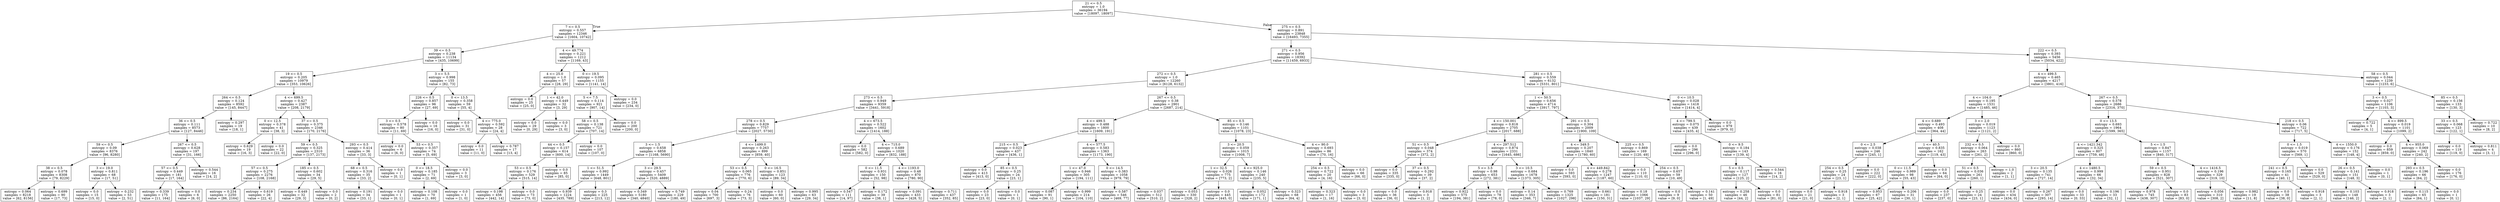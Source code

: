 digraph Tree {
node [shape=box] ;
0 [label="21 <= 0.5\nentropy = 1.0\nsamples = 36194\nvalue = [18097, 18097]"] ;
1 [label="7 <= 0.5\nentropy = 0.557\nsamples = 12346\nvalue = [1604, 10742]"] ;
0 -> 1 [labeldistance=2.5, labelangle=45, headlabel="True"] ;
2 [label="39 <= 0.5\nentropy = 0.238\nsamples = 11134\nvalue = [435, 10699]"] ;
1 -> 2 ;
3 [label="19 <= 0.5\nentropy = 0.205\nsamples = 10979\nvalue = [353, 10626]"] ;
2 -> 3 ;
4 [label="264 <= 0.5\nentropy = 0.124\nsamples = 8592\nvalue = [145, 8447]"] ;
3 -> 4 ;
5 [label="36 <= 0.5\nentropy = 0.111\nsamples = 8573\nvalue = [127, 8446]"] ;
4 -> 5 ;
6 [label="59 <= 0.5\nentropy = 0.09\nsamples = 8376\nvalue = [96, 8280]"] ;
5 -> 6 ;
7 [label="38 <= 0.5\nentropy = 0.078\nsamples = 8308\nvalue = [79, 8229]"] ;
6 -> 7 ;
8 [label="entropy = 0.064\nsamples = 8218\nvalue = [62, 8156]"] ;
7 -> 8 ;
9 [label="entropy = 0.699\nsamples = 90\nvalue = [17, 73]"] ;
7 -> 9 ;
10 [label="3 <= 19.0\nentropy = 0.811\nsamples = 68\nvalue = [17, 51]"] ;
6 -> 10 ;
11 [label="entropy = 0.0\nsamples = 15\nvalue = [15, 0]"] ;
10 -> 11 ;
12 [label="entropy = 0.232\nsamples = 53\nvalue = [2, 51]"] ;
10 -> 12 ;
13 [label="267 <= 0.5\nentropy = 0.628\nsamples = 197\nvalue = [31, 166]"] ;
5 -> 13 ;
14 [label="57 <= 0.5\nentropy = 0.449\nsamples = 181\nvalue = [17, 164]"] ;
13 -> 14 ;
15 [label="entropy = 0.339\nsamples = 175\nvalue = [11, 164]"] ;
14 -> 15 ;
16 [label="entropy = 0.0\nsamples = 6\nvalue = [6, 0]"] ;
14 -> 16 ;
17 [label="entropy = 0.544\nsamples = 16\nvalue = [14, 2]"] ;
13 -> 17 ;
18 [label="entropy = 0.297\nsamples = 19\nvalue = [18, 1]"] ;
4 -> 18 ;
19 [label="4 <= 699.5\nentropy = 0.427\nsamples = 2387\nvalue = [208, 2179]"] ;
3 -> 19 ;
20 [label="0 <= 12.5\nentropy = 0.378\nsamples = 41\nvalue = [38, 3]"] ;
19 -> 20 ;
21 [label="entropy = 0.629\nsamples = 19\nvalue = [16, 3]"] ;
20 -> 21 ;
22 [label="entropy = 0.0\nsamples = 22\nvalue = [22, 0]"] ;
20 -> 22 ;
23 [label="37 <= 0.5\nentropy = 0.375\nsamples = 2346\nvalue = [170, 2176]"] ;
19 -> 23 ;
24 [label="59 <= 0.5\nentropy = 0.325\nsamples = 2310\nvalue = [137, 2173]"] ;
23 -> 24 ;
25 [label="57 <= 0.5\nentropy = 0.275\nsamples = 2276\nvalue = [108, 2168]"] ;
24 -> 25 ;
26 [label="entropy = 0.234\nsamples = 2250\nvalue = [86, 2164]"] ;
25 -> 26 ;
27 [label="entropy = 0.619\nsamples = 26\nvalue = [22, 4]"] ;
25 -> 27 ;
28 [label="185 <= 0.5\nentropy = 0.602\nsamples = 34\nvalue = [29, 5]"] ;
24 -> 28 ;
29 [label="entropy = 0.449\nsamples = 32\nvalue = [29, 3]"] ;
28 -> 29 ;
30 [label="entropy = 0.0\nsamples = 2\nvalue = [0, 2]"] ;
28 -> 30 ;
31 [label="293 <= 0.5\nentropy = 0.414\nsamples = 36\nvalue = [33, 3]"] ;
23 -> 31 ;
32 [label="68 <= 0.5\nentropy = 0.316\nsamples = 35\nvalue = [33, 2]"] ;
31 -> 32 ;
33 [label="entropy = 0.191\nsamples = 34\nvalue = [33, 1]"] ;
32 -> 33 ;
34 [label="entropy = 0.0\nsamples = 1\nvalue = [0, 1]"] ;
32 -> 34 ;
35 [label="entropy = 0.0\nsamples = 1\nvalue = [0, 1]"] ;
31 -> 35 ;
36 [label="3 <= 5.5\nentropy = 0.998\nsamples = 155\nvalue = [82, 73]"] ;
2 -> 36 ;
37 [label="226 <= 0.5\nentropy = 0.857\nsamples = 96\nvalue = [27, 69]"] ;
36 -> 37 ;
38 [label="3 <= 0.5\nentropy = 0.578\nsamples = 80\nvalue = [11, 69]"] ;
37 -> 38 ;
39 [label="entropy = 0.0\nsamples = 6\nvalue = [6, 0]"] ;
38 -> 39 ;
40 [label="53 <= 0.5\nentropy = 0.357\nsamples = 74\nvalue = [5, 69]"] ;
38 -> 40 ;
41 [label="0 <= 18.5\nentropy = 0.185\nsamples = 71\nvalue = [2, 69]"] ;
40 -> 41 ;
42 [label="entropy = 0.108\nsamples = 70\nvalue = [1, 69]"] ;
41 -> 42 ;
43 [label="entropy = 0.0\nsamples = 1\nvalue = [1, 0]"] ;
41 -> 43 ;
44 [label="entropy = 0.0\nsamples = 3\nvalue = [3, 0]"] ;
40 -> 44 ;
45 [label="entropy = 0.0\nsamples = 16\nvalue = [16, 0]"] ;
37 -> 45 ;
46 [label="0 <= 13.5\nentropy = 0.358\nsamples = 59\nvalue = [55, 4]"] ;
36 -> 46 ;
47 [label="entropy = 0.0\nsamples = 31\nvalue = [31, 0]"] ;
46 -> 47 ;
48 [label="4 <= 775.0\nentropy = 0.592\nsamples = 28\nvalue = [24, 4]"] ;
46 -> 48 ;
49 [label="entropy = 0.0\nsamples = 11\nvalue = [11, 0]"] ;
48 -> 49 ;
50 [label="entropy = 0.787\nsamples = 17\nvalue = [13, 4]"] ;
48 -> 50 ;
51 [label="4 <= 49.774\nentropy = 0.221\nsamples = 1212\nvalue = [1169, 43]"] ;
1 -> 51 ;
52 [label="4 <= 25.0\nentropy = 1.0\nsamples = 57\nvalue = [28, 29]"] ;
51 -> 52 ;
53 [label="entropy = 0.0\nsamples = 25\nvalue = [25, 0]"] ;
52 -> 53 ;
54 [label="1 <= 42.0\nentropy = 0.449\nsamples = 32\nvalue = [3, 29]"] ;
52 -> 54 ;
55 [label="entropy = 0.0\nsamples = 29\nvalue = [0, 29]"] ;
54 -> 55 ;
56 [label="entropy = 0.0\nsamples = 3\nvalue = [3, 0]"] ;
54 -> 56 ;
57 [label="0 <= 19.5\nentropy = 0.095\nsamples = 1155\nvalue = [1141, 14]"] ;
51 -> 57 ;
58 [label="5 <= 7.5\nentropy = 0.114\nsamples = 921\nvalue = [907, 14]"] ;
57 -> 58 ;
59 [label="58 <= 0.5\nentropy = 0.138\nsamples = 721\nvalue = [707, 14]"] ;
58 -> 59 ;
60 [label="44 <= 0.5\nentropy = 0.157\nsamples = 614\nvalue = [600, 14]"] ;
59 -> 60 ;
61 [label="53 <= 0.5\nentropy = 0.176\nsamples = 529\nvalue = [515, 14]"] ;
60 -> 61 ;
62 [label="entropy = 0.198\nsamples = 456\nvalue = [442, 14]"] ;
61 -> 62 ;
63 [label="entropy = 0.0\nsamples = 73\nvalue = [73, 0]"] ;
61 -> 63 ;
64 [label="entropy = 0.0\nsamples = 85\nvalue = [85, 0]"] ;
60 -> 64 ;
65 [label="entropy = 0.0\nsamples = 107\nvalue = [107, 0]"] ;
59 -> 65 ;
66 [label="entropy = 0.0\nsamples = 200\nvalue = [200, 0]"] ;
58 -> 66 ;
67 [label="entropy = 0.0\nsamples = 234\nvalue = [234, 0]"] ;
57 -> 67 ;
68 [label="275 <= 0.5\nentropy = 0.891\nsamples = 23848\nvalue = [16493, 7355]"] ;
0 -> 68 [labeldistance=2.5, labelangle=-45, headlabel="False"] ;
69 [label="271 <= 0.5\nentropy = 0.956\nsamples = 18392\nvalue = [11459, 6933]"] ;
68 -> 69 ;
70 [label="272 <= 0.5\nentropy = 1.0\nsamples = 12260\nvalue = [6128, 6132]"] ;
69 -> 70 ;
71 [label="273 <= 0.5\nentropy = 0.949\nsamples = 9359\nvalue = [3441, 5918]"] ;
70 -> 71 ;
72 [label="278 <= 0.5\nentropy = 0.829\nsamples = 7757\nvalue = [2027, 5730]"] ;
71 -> 72 ;
73 [label="3 <= 1.5\nentropy = 0.658\nsamples = 6858\nvalue = [1168, 5690]"] ;
72 -> 73 ;
74 [label="1 <= 51.5\nentropy = 0.992\nsamples = 1449\nvalue = [648, 801]"] ;
73 -> 74 ;
75 [label="entropy = 0.939\nsamples = 1224\nvalue = [435, 789]"] ;
74 -> 75 ;
76 [label="entropy = 0.3\nsamples = 225\nvalue = [213, 12]"] ;
74 -> 76 ;
77 [label="3 <= 29.5\nentropy = 0.457\nsamples = 5409\nvalue = [520, 4889]"] ;
73 -> 77 ;
78 [label="entropy = 0.349\nsamples = 5180\nvalue = [340, 4840]"] ;
77 -> 78 ;
79 [label="entropy = 0.749\nsamples = 229\nvalue = [180, 49]"] ;
77 -> 79 ;
80 [label="4 <= 1499.0\nentropy = 0.263\nsamples = 899\nvalue = [859, 40]"] ;
72 -> 80 ;
81 [label="53 <= 0.5\nentropy = 0.065\nsamples = 776\nvalue = [770, 6]"] ;
80 -> 81 ;
82 [label="entropy = 0.04\nsamples = 700\nvalue = [697, 3]"] ;
81 -> 82 ;
83 [label="entropy = 0.24\nsamples = 76\nvalue = [73, 3]"] ;
81 -> 83 ;
84 [label="0 <= 16.5\nentropy = 0.851\nsamples = 123\nvalue = [89, 34]"] ;
80 -> 84 ;
85 [label="entropy = 0.0\nsamples = 60\nvalue = [60, 0]"] ;
84 -> 85 ;
86 [label="entropy = 0.995\nsamples = 63\nvalue = [29, 34]"] ;
84 -> 86 ;
87 [label="4 <= 673.5\nentropy = 0.522\nsamples = 1602\nvalue = [1414, 188]"] ;
71 -> 87 ;
88 [label="entropy = 0.0\nsamples = 582\nvalue = [582, 0]"] ;
87 -> 88 ;
89 [label="4 <= 715.0\nentropy = 0.689\nsamples = 1020\nvalue = [832, 188]"] ;
87 -> 89 ;
90 [label="0 <= 11.5\nentropy = 0.931\nsamples = 150\nvalue = [52, 98]"] ;
89 -> 90 ;
91 [label="entropy = 0.547\nsamples = 111\nvalue = [14, 97]"] ;
90 -> 91 ;
92 [label="entropy = 0.172\nsamples = 39\nvalue = [38, 1]"] ;
90 -> 92 ;
93 [label="4 <= 1193.0\nentropy = 0.48\nsamples = 870\nvalue = [780, 90]"] ;
89 -> 93 ;
94 [label="entropy = 0.091\nsamples = 433\nvalue = [428, 5]"] ;
93 -> 94 ;
95 [label="entropy = 0.711\nsamples = 437\nvalue = [352, 85]"] ;
93 -> 95 ;
96 [label="267 <= 0.5\nentropy = 0.38\nsamples = 2901\nvalue = [2687, 214]"] ;
70 -> 96 ;
97 [label="4 <= 499.5\nentropy = 0.488\nsamples = 1800\nvalue = [1609, 191]"] ;
96 -> 97 ;
98 [label="215 <= 0.5\nentropy = 0.023\nsamples = 437\nvalue = [436, 1]"] ;
97 -> 98 ;
99 [label="entropy = 0.0\nsamples = 413\nvalue = [413, 0]"] ;
98 -> 99 ;
100 [label="85 <= 0.5\nentropy = 0.25\nsamples = 24\nvalue = [23, 1]"] ;
98 -> 100 ;
101 [label="entropy = 0.0\nsamples = 23\nvalue = [23, 0]"] ;
100 -> 101 ;
102 [label="entropy = 0.0\nsamples = 1\nvalue = [0, 1]"] ;
100 -> 102 ;
103 [label="4 <= 577.5\nentropy = 0.583\nsamples = 1363\nvalue = [1173, 190]"] ;
97 -> 103 ;
104 [label="1 <= 47.0\nentropy = 0.946\nsamples = 305\nvalue = [194, 111]"] ;
103 -> 104 ;
105 [label="entropy = 0.087\nsamples = 91\nvalue = [90, 1]"] ;
104 -> 105 ;
106 [label="entropy = 0.999\nsamples = 214\nvalue = [104, 110]"] ;
104 -> 106 ;
107 [label="0 <= 14.5\nentropy = 0.383\nsamples = 1058\nvalue = [979, 79]"] ;
103 -> 107 ;
108 [label="entropy = 0.587\nsamples = 546\nvalue = [469, 77]"] ;
107 -> 108 ;
109 [label="entropy = 0.037\nsamples = 512\nvalue = [510, 2]"] ;
107 -> 109 ;
110 [label="85 <= 0.5\nentropy = 0.146\nsamples = 1101\nvalue = [1078, 23]"] ;
96 -> 110 ;
111 [label="3 <= 20.5\nentropy = 0.059\nsamples = 1015\nvalue = [1008, 7]"] ;
110 -> 111 ;
112 [label="1 <= 32.5\nentropy = 0.026\nsamples = 775\nvalue = [773, 2]"] ;
111 -> 112 ;
113 [label="entropy = 0.053\nsamples = 330\nvalue = [328, 2]"] ;
112 -> 113 ;
114 [label="entropy = 0.0\nsamples = 445\nvalue = [445, 0]"] ;
112 -> 114 ;
115 [label="4 <= 925.0\nentropy = 0.146\nsamples = 240\nvalue = [235, 5]"] ;
111 -> 115 ;
116 [label="entropy = 0.052\nsamples = 172\nvalue = [171, 1]"] ;
115 -> 116 ;
117 [label="entropy = 0.323\nsamples = 68\nvalue = [64, 4]"] ;
115 -> 117 ;
118 [label="4 <= 90.0\nentropy = 0.693\nsamples = 86\nvalue = [70, 16]"] ;
110 -> 118 ;
119 [label="254 <= 0.5\nentropy = 0.722\nsamples = 20\nvalue = [4, 16]"] ;
118 -> 119 ;
120 [label="entropy = 0.323\nsamples = 17\nvalue = [1, 16]"] ;
119 -> 120 ;
121 [label="entropy = 0.0\nsamples = 3\nvalue = [3, 0]"] ;
119 -> 121 ;
122 [label="entropy = 0.0\nsamples = 66\nvalue = [66, 0]"] ;
118 -> 122 ;
123 [label="281 <= 0.5\nentropy = 0.559\nsamples = 6132\nvalue = [5331, 801]"] ;
69 -> 123 ;
124 [label="1 <= 50.5\nentropy = 0.656\nsamples = 4714\nvalue = [3917, 797]"] ;
123 -> 124 ;
125 [label="4 <= 150.001\nentropy = 0.818\nsamples = 2705\nvalue = [2017, 688]"] ;
124 -> 125 ;
126 [label="51 <= 0.5\nentropy = 0.048\nsamples = 374\nvalue = [372, 2]"] ;
125 -> 126 ;
127 [label="entropy = 0.0\nsamples = 335\nvalue = [335, 0]"] ;
126 -> 127 ;
128 [label="37 <= 0.5\nentropy = 0.292\nsamples = 39\nvalue = [37, 2]"] ;
126 -> 128 ;
129 [label="entropy = 0.0\nsamples = 36\nvalue = [36, 0]"] ;
128 -> 129 ;
130 [label="entropy = 0.918\nsamples = 3\nvalue = [1, 2]"] ;
128 -> 130 ;
131 [label="4 <= 297.512\nentropy = 0.874\nsamples = 2331\nvalue = [1645, 686]"] ;
125 -> 131 ;
132 [label="5 <= 3.5\nentropy = 0.98\nsamples = 653\nvalue = [272, 381]"] ;
131 -> 132 ;
133 [label="entropy = 0.922\nsamples = 575\nvalue = [194, 381]"] ;
132 -> 133 ;
134 [label="entropy = 0.0\nsamples = 78\nvalue = [78, 0]"] ;
132 -> 134 ;
135 [label="3 <= 10.5\nentropy = 0.684\nsamples = 1678\nvalue = [1373, 305]"] ;
131 -> 135 ;
136 [label="entropy = 0.14\nsamples = 353\nvalue = [346, 7]"] ;
135 -> 136 ;
137 [label="entropy = 0.769\nsamples = 1325\nvalue = [1027, 298]"] ;
135 -> 137 ;
138 [label="291 <= 0.5\nentropy = 0.304\nsamples = 2009\nvalue = [1900, 109]"] ;
124 -> 138 ;
139 [label="4 <= 349.5\nentropy = 0.207\nsamples = 1840\nvalue = [1780, 60]"] ;
138 -> 139 ;
140 [label="entropy = 0.0\nsamples = 593\nvalue = [593, 0]"] ;
139 -> 140 ;
141 [label="4 <= 449.842\nentropy = 0.278\nsamples = 1247\nvalue = [1187, 60]"] ;
139 -> 141 ;
142 [label="entropy = 0.661\nsamples = 181\nvalue = [150, 31]"] ;
141 -> 142 ;
143 [label="entropy = 0.18\nsamples = 1066\nvalue = [1037, 29]"] ;
141 -> 143 ;
144 [label="225 <= 0.5\nentropy = 0.869\nsamples = 169\nvalue = [120, 49]"] ;
138 -> 144 ;
145 [label="entropy = 0.0\nsamples = 110\nvalue = [110, 0]"] ;
144 -> 145 ;
146 [label="254 <= 0.5\nentropy = 0.657\nsamples = 59\nvalue = [10, 49]"] ;
144 -> 146 ;
147 [label="entropy = 0.0\nsamples = 9\nvalue = [9, 0]"] ;
146 -> 147 ;
148 [label="entropy = 0.141\nsamples = 50\nvalue = [1, 49]"] ;
146 -> 148 ;
149 [label="0 <= 10.5\nentropy = 0.028\nsamples = 1418\nvalue = [1414, 4]"] ;
123 -> 149 ;
150 [label="4 <= 799.5\nentropy = 0.075\nsamples = 439\nvalue = [435, 4]"] ;
149 -> 150 ;
151 [label="entropy = 0.0\nsamples = 296\nvalue = [296, 0]"] ;
150 -> 151 ;
152 [label="0 <= 9.5\nentropy = 0.184\nsamples = 143\nvalue = [139, 4]"] ;
150 -> 152 ;
153 [label="5 <= 0.5\nentropy = 0.117\nsamples = 127\nvalue = [125, 2]"] ;
152 -> 153 ;
154 [label="entropy = 0.258\nsamples = 46\nvalue = [44, 2]"] ;
153 -> 154 ;
155 [label="entropy = 0.0\nsamples = 81\nvalue = [81, 0]"] ;
153 -> 155 ;
156 [label="entropy = 0.544\nsamples = 16\nvalue = [14, 2]"] ;
152 -> 156 ;
157 [label="entropy = 0.0\nsamples = 979\nvalue = [979, 0]"] ;
149 -> 157 ;
158 [label="222 <= 0.5\nentropy = 0.393\nsamples = 5456\nvalue = [5034, 422]"] ;
68 -> 158 ;
159 [label="4 <= 499.5\nentropy = 0.465\nsamples = 4217\nvalue = [3801, 416]"] ;
158 -> 159 ;
160 [label="4 <= 104.0\nentropy = 0.195\nsamples = 1531\nvalue = [1485, 46]"] ;
159 -> 160 ;
161 [label="4 <= 0.689\nentropy = 0.493\nsamples = 408\nvalue = [364, 44]"] ;
160 -> 161 ;
162 [label="0 <= 2.5\nentropy = 0.038\nsamples = 246\nvalue = [245, 1]"] ;
161 -> 162 ;
163 [label="254 <= 0.5\nentropy = 0.25\nsamples = 24\nvalue = [23, 1]"] ;
162 -> 163 ;
164 [label="entropy = 0.0\nsamples = 21\nvalue = [21, 0]"] ;
163 -> 164 ;
165 [label="entropy = 0.918\nsamples = 3\nvalue = [2, 1]"] ;
163 -> 165 ;
166 [label="entropy = 0.0\nsamples = 222\nvalue = [222, 0]"] ;
162 -> 166 ;
167 [label="1 <= 40.5\nentropy = 0.835\nsamples = 162\nvalue = [119, 43]"] ;
161 -> 167 ;
168 [label="0 <= 11.5\nentropy = 0.989\nsamples = 98\nvalue = [55, 43]"] ;
167 -> 168 ;
169 [label="entropy = 0.953\nsamples = 67\nvalue = [25, 42]"] ;
168 -> 169 ;
170 [label="entropy = 0.206\nsamples = 31\nvalue = [30, 1]"] ;
168 -> 170 ;
171 [label="entropy = 0.0\nsamples = 64\nvalue = [64, 0]"] ;
167 -> 171 ;
172 [label="3 <= 2.0\nentropy = 0.019\nsamples = 1123\nvalue = [1121, 2]"] ;
160 -> 172 ;
173 [label="232 <= 0.5\nentropy = 0.064\nsamples = 263\nvalue = [261, 2]"] ;
172 -> 173 ;
174 [label="51 <= 0.5\nentropy = 0.036\nsamples = 261\nvalue = [260, 1]"] ;
173 -> 174 ;
175 [label="entropy = 0.0\nsamples = 237\nvalue = [237, 0]"] ;
174 -> 175 ;
176 [label="entropy = 0.25\nsamples = 24\nvalue = [23, 1]"] ;
174 -> 176 ;
177 [label="entropy = 1.0\nsamples = 2\nvalue = [1, 1]"] ;
173 -> 177 ;
178 [label="entropy = 0.0\nsamples = 860\nvalue = [860, 0]"] ;
172 -> 178 ;
179 [label="267 <= 0.5\nentropy = 0.578\nsamples = 2686\nvalue = [2316, 370]"] ;
159 -> 179 ;
180 [label="0 <= 13.5\nentropy = 0.693\nsamples = 1964\nvalue = [1599, 365]"] ;
179 -> 180 ;
181 [label="4 <= 1421.342\nentropy = 0.325\nsamples = 807\nvalue = [759, 48]"] ;
180 -> 181 ;
182 [label="3 <= 20.5\nentropy = 0.135\nsamples = 741\nvalue = [727, 14]"] ;
181 -> 182 ;
183 [label="entropy = 0.0\nsamples = 434\nvalue = [434, 0]"] ;
182 -> 183 ;
184 [label="entropy = 0.267\nsamples = 307\nvalue = [293, 14]"] ;
182 -> 184 ;
185 [label="4 <= 1480.5\nentropy = 0.999\nsamples = 66\nvalue = [32, 34]"] ;
181 -> 185 ;
186 [label="entropy = 0.0\nsamples = 33\nvalue = [0, 33]"] ;
185 -> 186 ;
187 [label="entropy = 0.196\nsamples = 33\nvalue = [32, 1]"] ;
185 -> 187 ;
188 [label="5 <= 1.5\nentropy = 0.847\nsamples = 1157\nvalue = [840, 317]"] ;
180 -> 188 ;
189 [label="59 <= 0.5\nentropy = 0.951\nsamples = 828\nvalue = [521, 307]"] ;
188 -> 189 ;
190 [label="entropy = 0.978\nsamples = 745\nvalue = [438, 307]"] ;
189 -> 190 ;
191 [label="entropy = 0.0\nsamples = 83\nvalue = [83, 0]"] ;
189 -> 191 ;
192 [label="4 <= 1416.5\nentropy = 0.196\nsamples = 329\nvalue = [319, 10]"] ;
188 -> 192 ;
193 [label="entropy = 0.056\nsamples = 310\nvalue = [308, 2]"] ;
192 -> 193 ;
194 [label="entropy = 0.982\nsamples = 19\nvalue = [11, 8]"] ;
192 -> 194 ;
195 [label="218 <= 0.5\nentropy = 0.06\nsamples = 722\nvalue = [717, 5]"] ;
179 -> 195 ;
196 [label="0 <= 1.5\nentropy = 0.019\nsamples = 570\nvalue = [569, 1]"] ;
195 -> 196 ;
197 [label="241 <= 0.5\nentropy = 0.165\nsamples = 41\nvalue = [40, 1]"] ;
196 -> 197 ;
198 [label="entropy = 0.0\nsamples = 38\nvalue = [38, 0]"] ;
197 -> 198 ;
199 [label="entropy = 0.918\nsamples = 3\nvalue = [2, 1]"] ;
197 -> 199 ;
200 [label="entropy = 0.0\nsamples = 529\nvalue = [529, 0]"] ;
196 -> 200 ;
201 [label="4 <= 1550.0\nentropy = 0.176\nsamples = 152\nvalue = [148, 4]"] ;
195 -> 201 ;
202 [label="26 <= 0.5\nentropy = 0.141\nsamples = 151\nvalue = [148, 3]"] ;
201 -> 202 ;
203 [label="entropy = 0.103\nsamples = 148\nvalue = [146, 2]"] ;
202 -> 203 ;
204 [label="entropy = 0.918\nsamples = 3\nvalue = [2, 1]"] ;
202 -> 204 ;
205 [label="entropy = 0.0\nsamples = 1\nvalue = [0, 1]"] ;
201 -> 205 ;
206 [label="58 <= 0.5\nentropy = 0.044\nsamples = 1239\nvalue = [1233, 6]"] ;
158 -> 206 ;
207 [label="3 <= 0.5\nentropy = 0.027\nsamples = 1106\nvalue = [1103, 3]"] ;
206 -> 207 ;
208 [label="entropy = 0.722\nsamples = 5\nvalue = [4, 1]"] ;
207 -> 208 ;
209 [label="4 <= 899.5\nentropy = 0.019\nsamples = 1101\nvalue = [1099, 2]"] ;
207 -> 209 ;
210 [label="entropy = 0.0\nsamples = 859\nvalue = [859, 0]"] ;
209 -> 210 ;
211 [label="4 <= 955.0\nentropy = 0.069\nsamples = 242\nvalue = [240, 2]"] ;
209 -> 211 ;
212 [label="293 <= 0.5\nentropy = 0.196\nsamples = 66\nvalue = [64, 2]"] ;
211 -> 212 ;
213 [label="entropy = 0.115\nsamples = 65\nvalue = [64, 1]"] ;
212 -> 213 ;
214 [label="entropy = 0.0\nsamples = 1\nvalue = [0, 1]"] ;
212 -> 214 ;
215 [label="entropy = 0.0\nsamples = 176\nvalue = [176, 0]"] ;
211 -> 215 ;
216 [label="85 <= 0.5\nentropy = 0.156\nsamples = 133\nvalue = [130, 3]"] ;
206 -> 216 ;
217 [label="33 <= 0.5\nentropy = 0.068\nsamples = 123\nvalue = [122, 1]"] ;
216 -> 217 ;
218 [label="entropy = 0.0\nsamples = 119\nvalue = [119, 0]"] ;
217 -> 218 ;
219 [label="entropy = 0.811\nsamples = 4\nvalue = [3, 1]"] ;
217 -> 219 ;
220 [label="entropy = 0.722\nsamples = 10\nvalue = [8, 2]"] ;
216 -> 220 ;
}